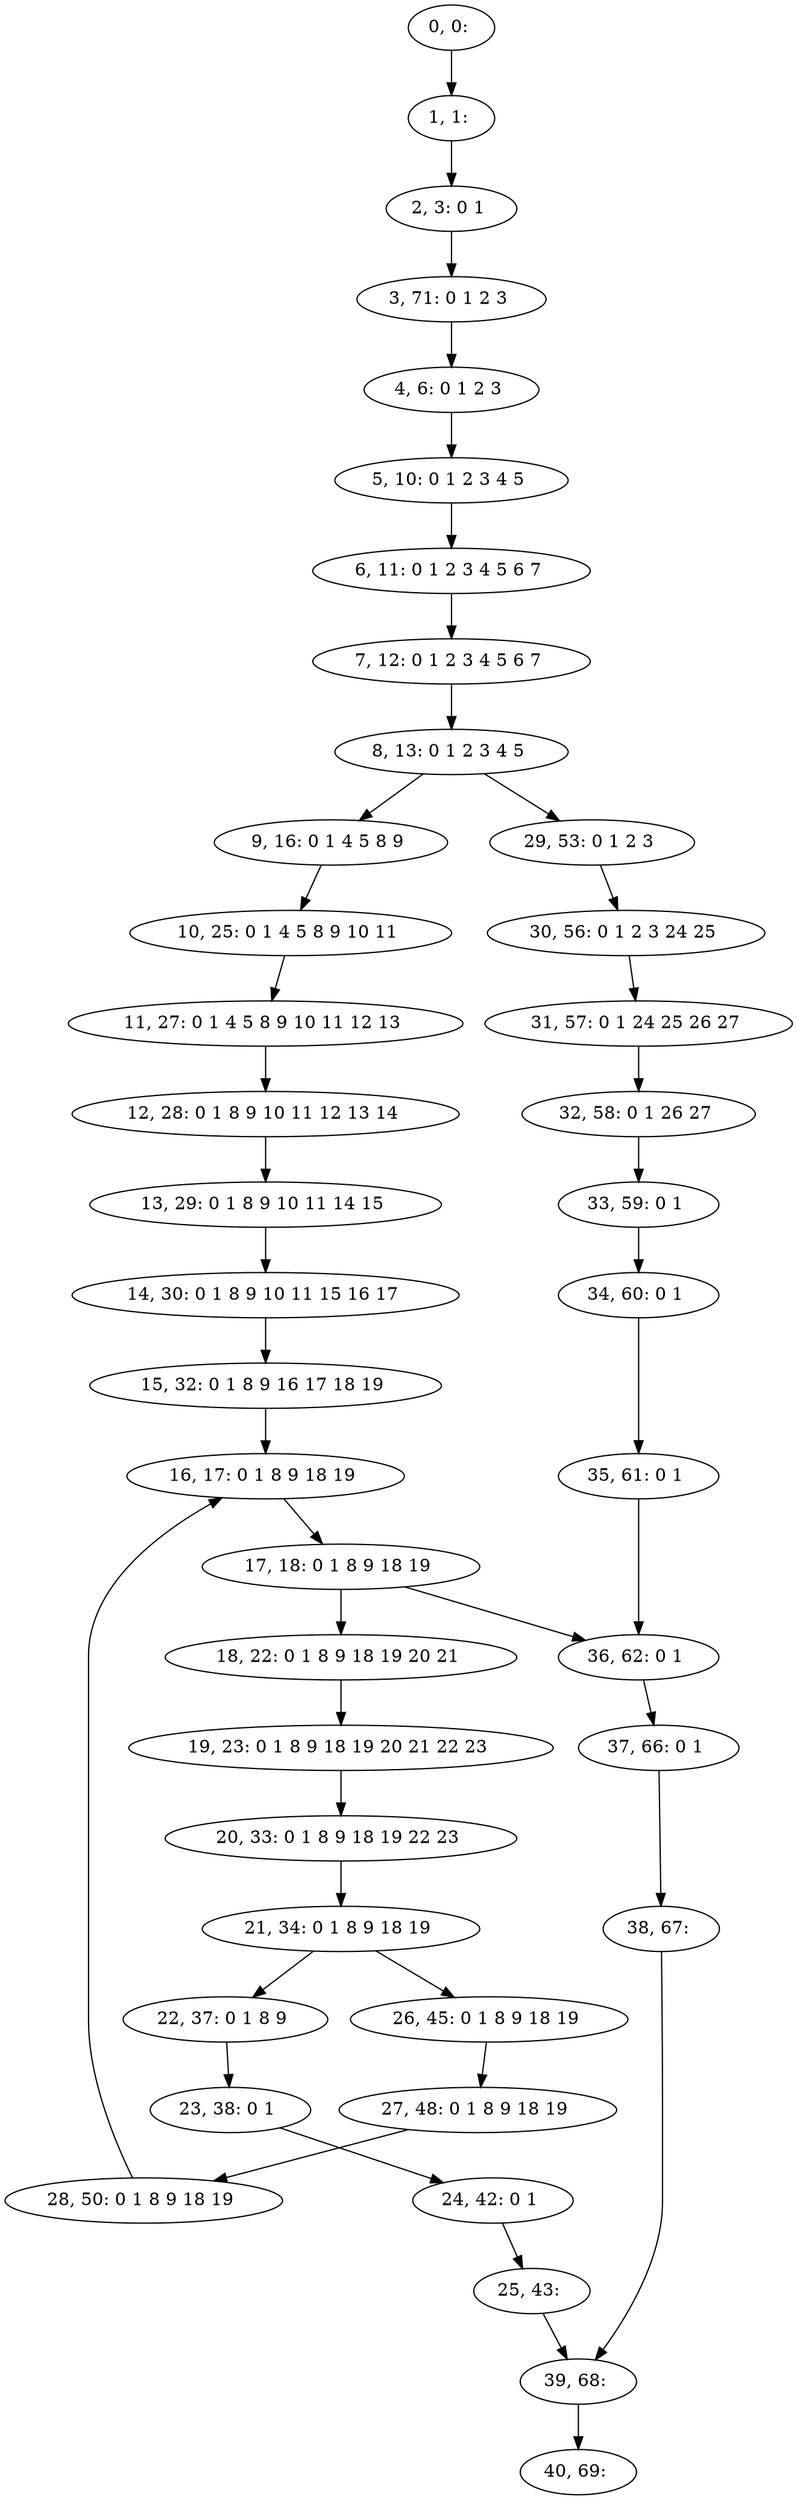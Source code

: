 digraph G {
0[label="0, 0: "];
1[label="1, 1: "];
2[label="2, 3: 0 1 "];
3[label="3, 71: 0 1 2 3 "];
4[label="4, 6: 0 1 2 3 "];
5[label="5, 10: 0 1 2 3 4 5 "];
6[label="6, 11: 0 1 2 3 4 5 6 7 "];
7[label="7, 12: 0 1 2 3 4 5 6 7 "];
8[label="8, 13: 0 1 2 3 4 5 "];
9[label="9, 16: 0 1 4 5 8 9 "];
10[label="10, 25: 0 1 4 5 8 9 10 11 "];
11[label="11, 27: 0 1 4 5 8 9 10 11 12 13 "];
12[label="12, 28: 0 1 8 9 10 11 12 13 14 "];
13[label="13, 29: 0 1 8 9 10 11 14 15 "];
14[label="14, 30: 0 1 8 9 10 11 15 16 17 "];
15[label="15, 32: 0 1 8 9 16 17 18 19 "];
16[label="16, 17: 0 1 8 9 18 19 "];
17[label="17, 18: 0 1 8 9 18 19 "];
18[label="18, 22: 0 1 8 9 18 19 20 21 "];
19[label="19, 23: 0 1 8 9 18 19 20 21 22 23 "];
20[label="20, 33: 0 1 8 9 18 19 22 23 "];
21[label="21, 34: 0 1 8 9 18 19 "];
22[label="22, 37: 0 1 8 9 "];
23[label="23, 38: 0 1 "];
24[label="24, 42: 0 1 "];
25[label="25, 43: "];
26[label="26, 45: 0 1 8 9 18 19 "];
27[label="27, 48: 0 1 8 9 18 19 "];
28[label="28, 50: 0 1 8 9 18 19 "];
29[label="29, 53: 0 1 2 3 "];
30[label="30, 56: 0 1 2 3 24 25 "];
31[label="31, 57: 0 1 24 25 26 27 "];
32[label="32, 58: 0 1 26 27 "];
33[label="33, 59: 0 1 "];
34[label="34, 60: 0 1 "];
35[label="35, 61: 0 1 "];
36[label="36, 62: 0 1 "];
37[label="37, 66: 0 1 "];
38[label="38, 67: "];
39[label="39, 68: "];
40[label="40, 69: "];
0->1 ;
1->2 ;
2->3 ;
3->4 ;
4->5 ;
5->6 ;
6->7 ;
7->8 ;
8->9 ;
8->29 ;
9->10 ;
10->11 ;
11->12 ;
12->13 ;
13->14 ;
14->15 ;
15->16 ;
16->17 ;
17->18 ;
17->36 ;
18->19 ;
19->20 ;
20->21 ;
21->22 ;
21->26 ;
22->23 ;
23->24 ;
24->25 ;
25->39 ;
26->27 ;
27->28 ;
28->16 ;
29->30 ;
30->31 ;
31->32 ;
32->33 ;
33->34 ;
34->35 ;
35->36 ;
36->37 ;
37->38 ;
38->39 ;
39->40 ;
}
